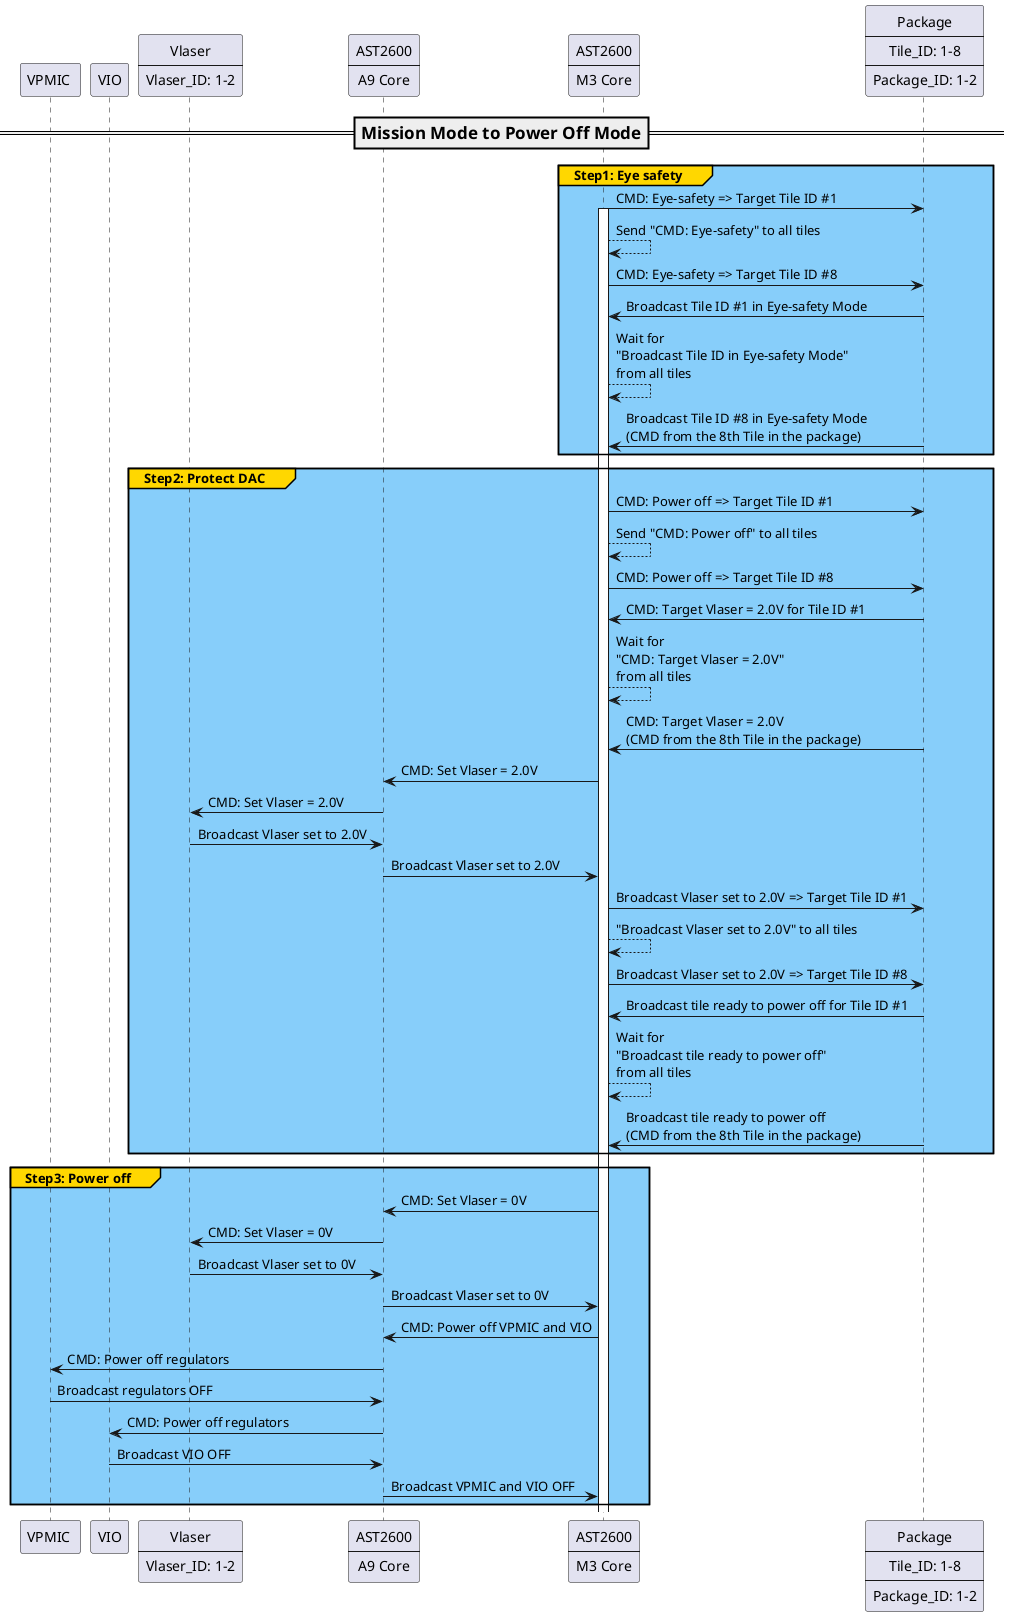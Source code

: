 @startuml
' skinparam style strictuml
' scale 200000*100000
participant VPMIC [
            VPMIC 
]

participant VIO [
            VIO
]

participant VL [
            Vlaser
            ----
            Vlaser_ID: 1-2
]

participant SMCA9 [
            AST2600
            ----
            A9 Core
]

participant SMCM3 [
            AST2600
            ----
            M3 Core
]

participant PKG [
            Package
            ----
            Tile_ID: 1-8
            ----
            Package_ID: 1-2
]

=== Mission Mode to Power Off Mode ==
group#Gold #LightSkyBlue Step1: Eye safety
            SMCM3 -> PKG: CMD: Eye-safety => Target Tile ID #1
            activate SMCM3
            SMCM3 --> SMCM3 : Send "CMD: Eye-safety" to all tiles
            SMCM3 -> PKG: CMD: Eye-safety => Target Tile ID #8
            PKG -> SMCM3: Broadcast Tile ID #1 in Eye-safety Mode
            SMCM3 --> SMCM3 : Wait for \n"Broadcast Tile ID in Eye-safety Mode" \nfrom all tiles
            PKG -> SMCM3: Broadcast Tile ID #8 in Eye-safety Mode\n(CMD from the 8th Tile in the package)
end

group#Gold #LightSkyBlue Step2: Protect DAC
            SMCM3 -> PKG: CMD: Power off => Target Tile ID #1
            SMCM3 --> SMCM3 : Send "CMD: Power off" to all tiles
            SMCM3 -> PKG: CMD: Power off => Target Tile ID #8

            PKG -> SMCM3: CMD: Target Vlaser = 2.0V for Tile ID #1
            SMCM3 --> SMCM3 : Wait for \n"CMD: Target Vlaser = 2.0V" \nfrom all tiles
            PKG -> SMCM3: CMD: Target Vlaser = 2.0V\n(CMD from the 8th Tile in the package)

            SMCM3 -> SMCA9: CMD: Set Vlaser = 2.0V
            SMCA9 -> VL: CMD: Set Vlaser = 2.0V
            VL -> SMCA9: Broadcast Vlaser set to 2.0V
            SMCA9 -> SMCM3: Broadcast Vlaser set to 2.0V

            SMCM3 -> PKG: Broadcast Vlaser set to 2.0V => Target Tile ID #1
            SMCM3 --> SMCM3 : "Broadcast Vlaser set to 2.0V" to all tiles
            SMCM3 -> PKG: Broadcast Vlaser set to 2.0V => Target Tile ID #8

            PKG -> SMCM3: Broadcast tile ready to power off for Tile ID #1
            SMCM3 --> SMCM3 : Wait for \n"Broadcast tile ready to power off" \nfrom all tiles
            PKG -> SMCM3: Broadcast tile ready to power off\n(CMD from the 8th Tile in the package)
end

group#Gold #LightSkyBlue Step3: Power off
            SMCM3 -> SMCA9: CMD: Set Vlaser = 0V
            SMCA9 -> VL: CMD: Set Vlaser = 0V
            VL -> SMCA9: Broadcast Vlaser set to 0V
            SMCA9 -> SMCM3: Broadcast Vlaser set to 0V

            SMCM3 -> SMCA9: CMD: Power off VPMIC and VIO
            SMCA9 -> VPMIC: CMD: Power off regulators
            VPMIC -> SMCA9: Broadcast regulators OFF
            SMCA9 -> VIO: CMD: Power off regulators
            VIO -> SMCA9: Broadcast VIO OFF
            SMCA9 -> SMCM3: Broadcast VPMIC and VIO OFF
end

@enduml
